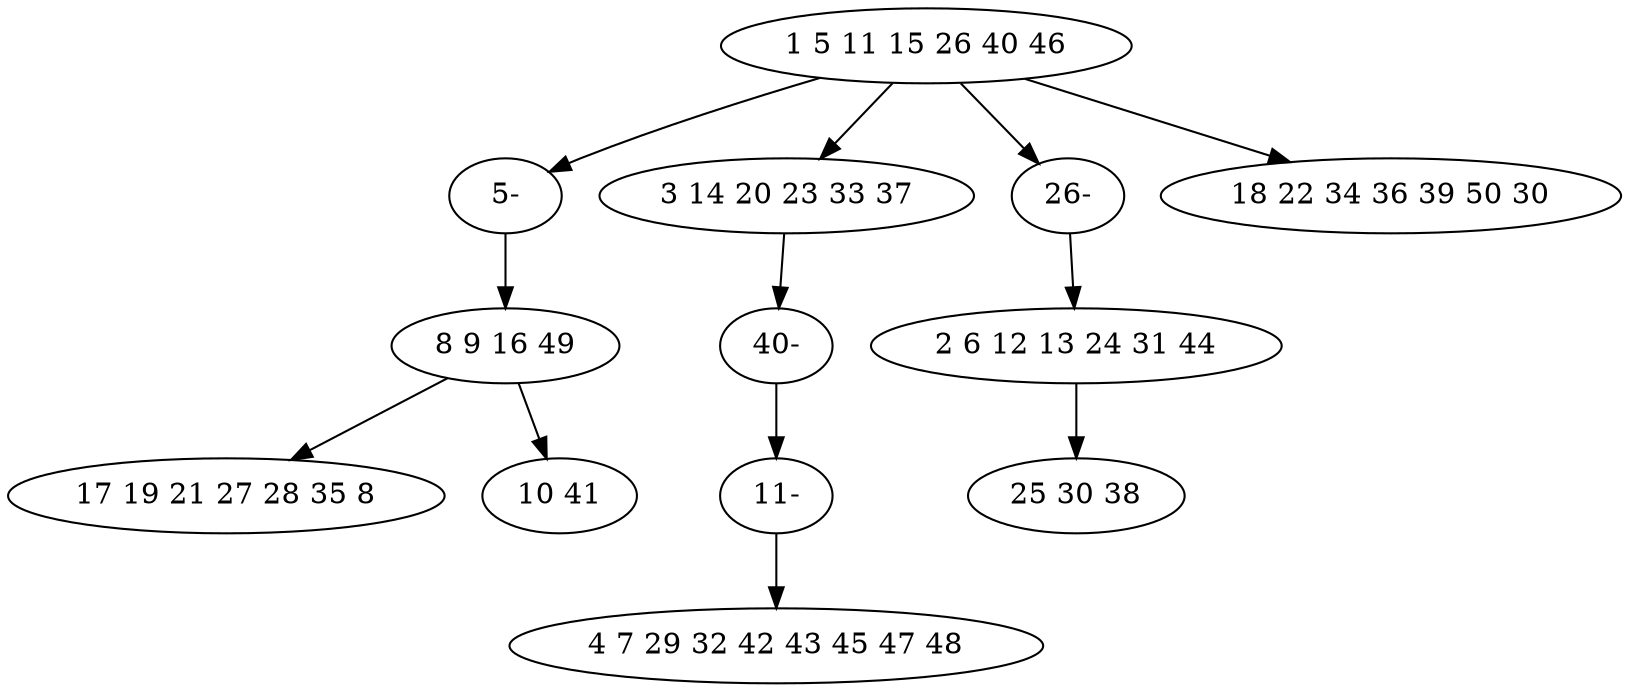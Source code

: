 digraph true_tree {
	"0" -> "12"
	"0" -> "2"
	"0" -> "9"
	"1" -> "4"
	"3" -> "5"
	"2" -> "10"
	"1" -> "7"
	"0" -> "8"
	"9" -> "3"
	"10" -> "11"
	"11" -> "6"
	"12" -> "1"
	"0" [label="1 5 11 15 26 40 46"];
	"1" [label="8 9 16 49"];
	"2" [label="3 14 20 23 33 37"];
	"3" [label="2 6 12 13 24 31 44"];
	"4" [label="17 19 21 27 28 35 8"];
	"5" [label="25 30 38"];
	"6" [label="4 7 29 32 42 43 45 47 48"];
	"7" [label="10 41"];
	"8" [label="18 22 34 36 39 50 30"];
	"9" [label="26-"];
	"10" [label="40-"];
	"11" [label="11-"];
	"12" [label="5-"];
}
